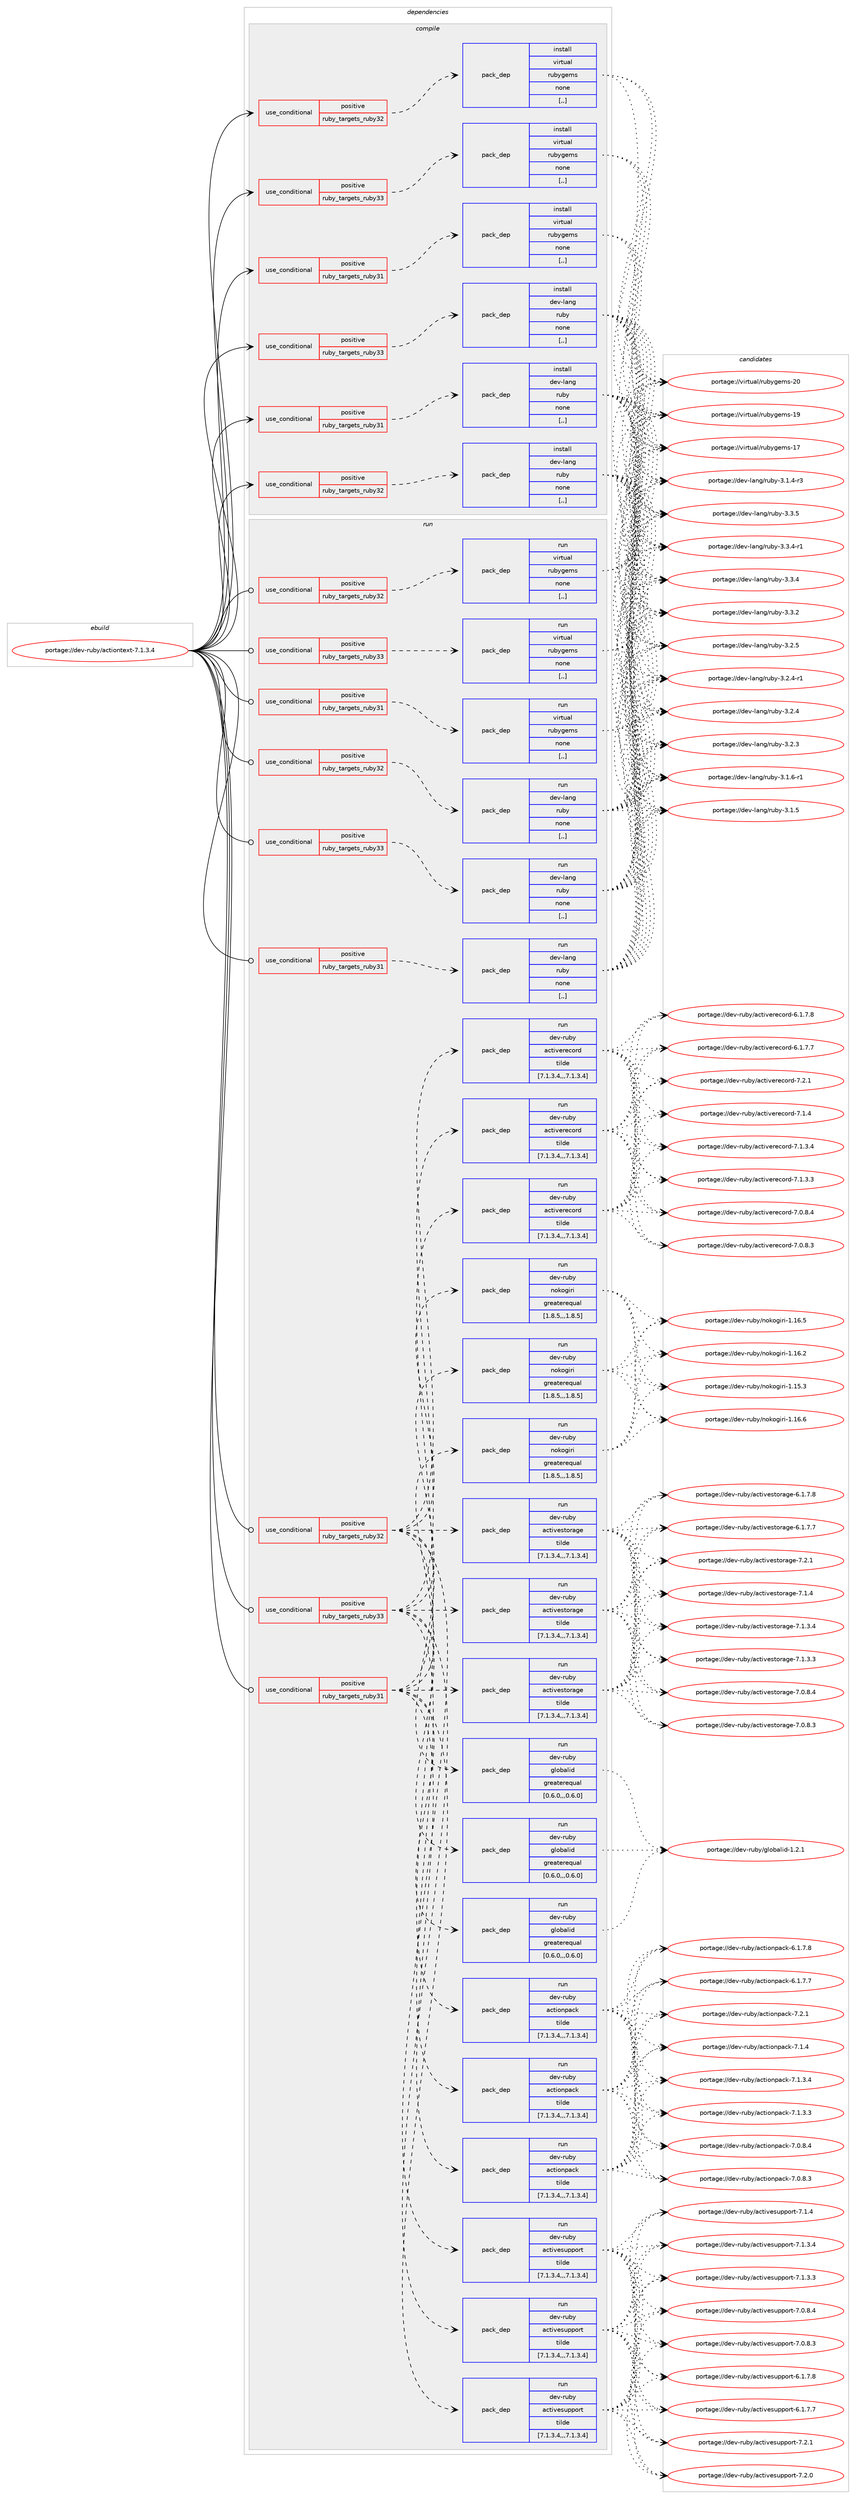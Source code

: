 digraph prolog {

# *************
# Graph options
# *************

newrank=true;
concentrate=true;
compound=true;
graph [rankdir=LR,fontname=Helvetica,fontsize=10,ranksep=1.5];#, ranksep=2.5, nodesep=0.2];
edge  [arrowhead=vee];
node  [fontname=Helvetica,fontsize=10];

# **********
# The ebuild
# **********

subgraph cluster_leftcol {
color=gray;
label=<<i>ebuild</i>>;
id [label="portage://dev-ruby/actiontext-7.1.3.4", color=red, width=4, href="../dev-ruby/actiontext-7.1.3.4.svg"];
}

# ****************
# The dependencies
# ****************

subgraph cluster_midcol {
color=gray;
label=<<i>dependencies</i>>;
subgraph cluster_compile {
fillcolor="#eeeeee";
style=filled;
label=<<i>compile</i>>;
subgraph cond173930 {
dependency669110 [label=<<TABLE BORDER="0" CELLBORDER="1" CELLSPACING="0" CELLPADDING="4"><TR><TD ROWSPAN="3" CELLPADDING="10">use_conditional</TD></TR><TR><TD>positive</TD></TR><TR><TD>ruby_targets_ruby31</TD></TR></TABLE>>, shape=none, color=red];
subgraph pack490306 {
dependency669111 [label=<<TABLE BORDER="0" CELLBORDER="1" CELLSPACING="0" CELLPADDING="4" WIDTH="220"><TR><TD ROWSPAN="6" CELLPADDING="30">pack_dep</TD></TR><TR><TD WIDTH="110">install</TD></TR><TR><TD>dev-lang</TD></TR><TR><TD>ruby</TD></TR><TR><TD>none</TD></TR><TR><TD>[,,]</TD></TR></TABLE>>, shape=none, color=blue];
}
dependency669110:e -> dependency669111:w [weight=20,style="dashed",arrowhead="vee"];
}
id:e -> dependency669110:w [weight=20,style="solid",arrowhead="vee"];
subgraph cond173931 {
dependency669112 [label=<<TABLE BORDER="0" CELLBORDER="1" CELLSPACING="0" CELLPADDING="4"><TR><TD ROWSPAN="3" CELLPADDING="10">use_conditional</TD></TR><TR><TD>positive</TD></TR><TR><TD>ruby_targets_ruby31</TD></TR></TABLE>>, shape=none, color=red];
subgraph pack490307 {
dependency669113 [label=<<TABLE BORDER="0" CELLBORDER="1" CELLSPACING="0" CELLPADDING="4" WIDTH="220"><TR><TD ROWSPAN="6" CELLPADDING="30">pack_dep</TD></TR><TR><TD WIDTH="110">install</TD></TR><TR><TD>virtual</TD></TR><TR><TD>rubygems</TD></TR><TR><TD>none</TD></TR><TR><TD>[,,]</TD></TR></TABLE>>, shape=none, color=blue];
}
dependency669112:e -> dependency669113:w [weight=20,style="dashed",arrowhead="vee"];
}
id:e -> dependency669112:w [weight=20,style="solid",arrowhead="vee"];
subgraph cond173932 {
dependency669114 [label=<<TABLE BORDER="0" CELLBORDER="1" CELLSPACING="0" CELLPADDING="4"><TR><TD ROWSPAN="3" CELLPADDING="10">use_conditional</TD></TR><TR><TD>positive</TD></TR><TR><TD>ruby_targets_ruby32</TD></TR></TABLE>>, shape=none, color=red];
subgraph pack490308 {
dependency669115 [label=<<TABLE BORDER="0" CELLBORDER="1" CELLSPACING="0" CELLPADDING="4" WIDTH="220"><TR><TD ROWSPAN="6" CELLPADDING="30">pack_dep</TD></TR><TR><TD WIDTH="110">install</TD></TR><TR><TD>dev-lang</TD></TR><TR><TD>ruby</TD></TR><TR><TD>none</TD></TR><TR><TD>[,,]</TD></TR></TABLE>>, shape=none, color=blue];
}
dependency669114:e -> dependency669115:w [weight=20,style="dashed",arrowhead="vee"];
}
id:e -> dependency669114:w [weight=20,style="solid",arrowhead="vee"];
subgraph cond173933 {
dependency669116 [label=<<TABLE BORDER="0" CELLBORDER="1" CELLSPACING="0" CELLPADDING="4"><TR><TD ROWSPAN="3" CELLPADDING="10">use_conditional</TD></TR><TR><TD>positive</TD></TR><TR><TD>ruby_targets_ruby32</TD></TR></TABLE>>, shape=none, color=red];
subgraph pack490309 {
dependency669117 [label=<<TABLE BORDER="0" CELLBORDER="1" CELLSPACING="0" CELLPADDING="4" WIDTH="220"><TR><TD ROWSPAN="6" CELLPADDING="30">pack_dep</TD></TR><TR><TD WIDTH="110">install</TD></TR><TR><TD>virtual</TD></TR><TR><TD>rubygems</TD></TR><TR><TD>none</TD></TR><TR><TD>[,,]</TD></TR></TABLE>>, shape=none, color=blue];
}
dependency669116:e -> dependency669117:w [weight=20,style="dashed",arrowhead="vee"];
}
id:e -> dependency669116:w [weight=20,style="solid",arrowhead="vee"];
subgraph cond173934 {
dependency669118 [label=<<TABLE BORDER="0" CELLBORDER="1" CELLSPACING="0" CELLPADDING="4"><TR><TD ROWSPAN="3" CELLPADDING="10">use_conditional</TD></TR><TR><TD>positive</TD></TR><TR><TD>ruby_targets_ruby33</TD></TR></TABLE>>, shape=none, color=red];
subgraph pack490310 {
dependency669119 [label=<<TABLE BORDER="0" CELLBORDER="1" CELLSPACING="0" CELLPADDING="4" WIDTH="220"><TR><TD ROWSPAN="6" CELLPADDING="30">pack_dep</TD></TR><TR><TD WIDTH="110">install</TD></TR><TR><TD>dev-lang</TD></TR><TR><TD>ruby</TD></TR><TR><TD>none</TD></TR><TR><TD>[,,]</TD></TR></TABLE>>, shape=none, color=blue];
}
dependency669118:e -> dependency669119:w [weight=20,style="dashed",arrowhead="vee"];
}
id:e -> dependency669118:w [weight=20,style="solid",arrowhead="vee"];
subgraph cond173935 {
dependency669120 [label=<<TABLE BORDER="0" CELLBORDER="1" CELLSPACING="0" CELLPADDING="4"><TR><TD ROWSPAN="3" CELLPADDING="10">use_conditional</TD></TR><TR><TD>positive</TD></TR><TR><TD>ruby_targets_ruby33</TD></TR></TABLE>>, shape=none, color=red];
subgraph pack490311 {
dependency669121 [label=<<TABLE BORDER="0" CELLBORDER="1" CELLSPACING="0" CELLPADDING="4" WIDTH="220"><TR><TD ROWSPAN="6" CELLPADDING="30">pack_dep</TD></TR><TR><TD WIDTH="110">install</TD></TR><TR><TD>virtual</TD></TR><TR><TD>rubygems</TD></TR><TR><TD>none</TD></TR><TR><TD>[,,]</TD></TR></TABLE>>, shape=none, color=blue];
}
dependency669120:e -> dependency669121:w [weight=20,style="dashed",arrowhead="vee"];
}
id:e -> dependency669120:w [weight=20,style="solid",arrowhead="vee"];
}
subgraph cluster_compileandrun {
fillcolor="#eeeeee";
style=filled;
label=<<i>compile and run</i>>;
}
subgraph cluster_run {
fillcolor="#eeeeee";
style=filled;
label=<<i>run</i>>;
subgraph cond173936 {
dependency669122 [label=<<TABLE BORDER="0" CELLBORDER="1" CELLSPACING="0" CELLPADDING="4"><TR><TD ROWSPAN="3" CELLPADDING="10">use_conditional</TD></TR><TR><TD>positive</TD></TR><TR><TD>ruby_targets_ruby31</TD></TR></TABLE>>, shape=none, color=red];
subgraph pack490312 {
dependency669123 [label=<<TABLE BORDER="0" CELLBORDER="1" CELLSPACING="0" CELLPADDING="4" WIDTH="220"><TR><TD ROWSPAN="6" CELLPADDING="30">pack_dep</TD></TR><TR><TD WIDTH="110">run</TD></TR><TR><TD>dev-lang</TD></TR><TR><TD>ruby</TD></TR><TR><TD>none</TD></TR><TR><TD>[,,]</TD></TR></TABLE>>, shape=none, color=blue];
}
dependency669122:e -> dependency669123:w [weight=20,style="dashed",arrowhead="vee"];
}
id:e -> dependency669122:w [weight=20,style="solid",arrowhead="odot"];
subgraph cond173937 {
dependency669124 [label=<<TABLE BORDER="0" CELLBORDER="1" CELLSPACING="0" CELLPADDING="4"><TR><TD ROWSPAN="3" CELLPADDING="10">use_conditional</TD></TR><TR><TD>positive</TD></TR><TR><TD>ruby_targets_ruby31</TD></TR></TABLE>>, shape=none, color=red];
subgraph pack490313 {
dependency669125 [label=<<TABLE BORDER="0" CELLBORDER="1" CELLSPACING="0" CELLPADDING="4" WIDTH="220"><TR><TD ROWSPAN="6" CELLPADDING="30">pack_dep</TD></TR><TR><TD WIDTH="110">run</TD></TR><TR><TD>dev-ruby</TD></TR><TR><TD>actionpack</TD></TR><TR><TD>tilde</TD></TR><TR><TD>[7.1.3.4,,,7.1.3.4]</TD></TR></TABLE>>, shape=none, color=blue];
}
dependency669124:e -> dependency669125:w [weight=20,style="dashed",arrowhead="vee"];
subgraph pack490314 {
dependency669126 [label=<<TABLE BORDER="0" CELLBORDER="1" CELLSPACING="0" CELLPADDING="4" WIDTH="220"><TR><TD ROWSPAN="6" CELLPADDING="30">pack_dep</TD></TR><TR><TD WIDTH="110">run</TD></TR><TR><TD>dev-ruby</TD></TR><TR><TD>activerecord</TD></TR><TR><TD>tilde</TD></TR><TR><TD>[7.1.3.4,,,7.1.3.4]</TD></TR></TABLE>>, shape=none, color=blue];
}
dependency669124:e -> dependency669126:w [weight=20,style="dashed",arrowhead="vee"];
subgraph pack490315 {
dependency669127 [label=<<TABLE BORDER="0" CELLBORDER="1" CELLSPACING="0" CELLPADDING="4" WIDTH="220"><TR><TD ROWSPAN="6" CELLPADDING="30">pack_dep</TD></TR><TR><TD WIDTH="110">run</TD></TR><TR><TD>dev-ruby</TD></TR><TR><TD>activestorage</TD></TR><TR><TD>tilde</TD></TR><TR><TD>[7.1.3.4,,,7.1.3.4]</TD></TR></TABLE>>, shape=none, color=blue];
}
dependency669124:e -> dependency669127:w [weight=20,style="dashed",arrowhead="vee"];
subgraph pack490316 {
dependency669128 [label=<<TABLE BORDER="0" CELLBORDER="1" CELLSPACING="0" CELLPADDING="4" WIDTH="220"><TR><TD ROWSPAN="6" CELLPADDING="30">pack_dep</TD></TR><TR><TD WIDTH="110">run</TD></TR><TR><TD>dev-ruby</TD></TR><TR><TD>activesupport</TD></TR><TR><TD>tilde</TD></TR><TR><TD>[7.1.3.4,,,7.1.3.4]</TD></TR></TABLE>>, shape=none, color=blue];
}
dependency669124:e -> dependency669128:w [weight=20,style="dashed",arrowhead="vee"];
subgraph pack490317 {
dependency669129 [label=<<TABLE BORDER="0" CELLBORDER="1" CELLSPACING="0" CELLPADDING="4" WIDTH="220"><TR><TD ROWSPAN="6" CELLPADDING="30">pack_dep</TD></TR><TR><TD WIDTH="110">run</TD></TR><TR><TD>dev-ruby</TD></TR><TR><TD>globalid</TD></TR><TR><TD>greaterequal</TD></TR><TR><TD>[0.6.0,,,0.6.0]</TD></TR></TABLE>>, shape=none, color=blue];
}
dependency669124:e -> dependency669129:w [weight=20,style="dashed",arrowhead="vee"];
subgraph pack490318 {
dependency669130 [label=<<TABLE BORDER="0" CELLBORDER="1" CELLSPACING="0" CELLPADDING="4" WIDTH="220"><TR><TD ROWSPAN="6" CELLPADDING="30">pack_dep</TD></TR><TR><TD WIDTH="110">run</TD></TR><TR><TD>dev-ruby</TD></TR><TR><TD>nokogiri</TD></TR><TR><TD>greaterequal</TD></TR><TR><TD>[1.8.5,,,1.8.5]</TD></TR></TABLE>>, shape=none, color=blue];
}
dependency669124:e -> dependency669130:w [weight=20,style="dashed",arrowhead="vee"];
}
id:e -> dependency669124:w [weight=20,style="solid",arrowhead="odot"];
subgraph cond173938 {
dependency669131 [label=<<TABLE BORDER="0" CELLBORDER="1" CELLSPACING="0" CELLPADDING="4"><TR><TD ROWSPAN="3" CELLPADDING="10">use_conditional</TD></TR><TR><TD>positive</TD></TR><TR><TD>ruby_targets_ruby31</TD></TR></TABLE>>, shape=none, color=red];
subgraph pack490319 {
dependency669132 [label=<<TABLE BORDER="0" CELLBORDER="1" CELLSPACING="0" CELLPADDING="4" WIDTH="220"><TR><TD ROWSPAN="6" CELLPADDING="30">pack_dep</TD></TR><TR><TD WIDTH="110">run</TD></TR><TR><TD>virtual</TD></TR><TR><TD>rubygems</TD></TR><TR><TD>none</TD></TR><TR><TD>[,,]</TD></TR></TABLE>>, shape=none, color=blue];
}
dependency669131:e -> dependency669132:w [weight=20,style="dashed",arrowhead="vee"];
}
id:e -> dependency669131:w [weight=20,style="solid",arrowhead="odot"];
subgraph cond173939 {
dependency669133 [label=<<TABLE BORDER="0" CELLBORDER="1" CELLSPACING="0" CELLPADDING="4"><TR><TD ROWSPAN="3" CELLPADDING="10">use_conditional</TD></TR><TR><TD>positive</TD></TR><TR><TD>ruby_targets_ruby32</TD></TR></TABLE>>, shape=none, color=red];
subgraph pack490320 {
dependency669134 [label=<<TABLE BORDER="0" CELLBORDER="1" CELLSPACING="0" CELLPADDING="4" WIDTH="220"><TR><TD ROWSPAN="6" CELLPADDING="30">pack_dep</TD></TR><TR><TD WIDTH="110">run</TD></TR><TR><TD>dev-lang</TD></TR><TR><TD>ruby</TD></TR><TR><TD>none</TD></TR><TR><TD>[,,]</TD></TR></TABLE>>, shape=none, color=blue];
}
dependency669133:e -> dependency669134:w [weight=20,style="dashed",arrowhead="vee"];
}
id:e -> dependency669133:w [weight=20,style="solid",arrowhead="odot"];
subgraph cond173940 {
dependency669135 [label=<<TABLE BORDER="0" CELLBORDER="1" CELLSPACING="0" CELLPADDING="4"><TR><TD ROWSPAN="3" CELLPADDING="10">use_conditional</TD></TR><TR><TD>positive</TD></TR><TR><TD>ruby_targets_ruby32</TD></TR></TABLE>>, shape=none, color=red];
subgraph pack490321 {
dependency669136 [label=<<TABLE BORDER="0" CELLBORDER="1" CELLSPACING="0" CELLPADDING="4" WIDTH="220"><TR><TD ROWSPAN="6" CELLPADDING="30">pack_dep</TD></TR><TR><TD WIDTH="110">run</TD></TR><TR><TD>dev-ruby</TD></TR><TR><TD>actionpack</TD></TR><TR><TD>tilde</TD></TR><TR><TD>[7.1.3.4,,,7.1.3.4]</TD></TR></TABLE>>, shape=none, color=blue];
}
dependency669135:e -> dependency669136:w [weight=20,style="dashed",arrowhead="vee"];
subgraph pack490322 {
dependency669137 [label=<<TABLE BORDER="0" CELLBORDER="1" CELLSPACING="0" CELLPADDING="4" WIDTH="220"><TR><TD ROWSPAN="6" CELLPADDING="30">pack_dep</TD></TR><TR><TD WIDTH="110">run</TD></TR><TR><TD>dev-ruby</TD></TR><TR><TD>activerecord</TD></TR><TR><TD>tilde</TD></TR><TR><TD>[7.1.3.4,,,7.1.3.4]</TD></TR></TABLE>>, shape=none, color=blue];
}
dependency669135:e -> dependency669137:w [weight=20,style="dashed",arrowhead="vee"];
subgraph pack490323 {
dependency669138 [label=<<TABLE BORDER="0" CELLBORDER="1" CELLSPACING="0" CELLPADDING="4" WIDTH="220"><TR><TD ROWSPAN="6" CELLPADDING="30">pack_dep</TD></TR><TR><TD WIDTH="110">run</TD></TR><TR><TD>dev-ruby</TD></TR><TR><TD>activestorage</TD></TR><TR><TD>tilde</TD></TR><TR><TD>[7.1.3.4,,,7.1.3.4]</TD></TR></TABLE>>, shape=none, color=blue];
}
dependency669135:e -> dependency669138:w [weight=20,style="dashed",arrowhead="vee"];
subgraph pack490324 {
dependency669139 [label=<<TABLE BORDER="0" CELLBORDER="1" CELLSPACING="0" CELLPADDING="4" WIDTH="220"><TR><TD ROWSPAN="6" CELLPADDING="30">pack_dep</TD></TR><TR><TD WIDTH="110">run</TD></TR><TR><TD>dev-ruby</TD></TR><TR><TD>activesupport</TD></TR><TR><TD>tilde</TD></TR><TR><TD>[7.1.3.4,,,7.1.3.4]</TD></TR></TABLE>>, shape=none, color=blue];
}
dependency669135:e -> dependency669139:w [weight=20,style="dashed",arrowhead="vee"];
subgraph pack490325 {
dependency669140 [label=<<TABLE BORDER="0" CELLBORDER="1" CELLSPACING="0" CELLPADDING="4" WIDTH="220"><TR><TD ROWSPAN="6" CELLPADDING="30">pack_dep</TD></TR><TR><TD WIDTH="110">run</TD></TR><TR><TD>dev-ruby</TD></TR><TR><TD>globalid</TD></TR><TR><TD>greaterequal</TD></TR><TR><TD>[0.6.0,,,0.6.0]</TD></TR></TABLE>>, shape=none, color=blue];
}
dependency669135:e -> dependency669140:w [weight=20,style="dashed",arrowhead="vee"];
subgraph pack490326 {
dependency669141 [label=<<TABLE BORDER="0" CELLBORDER="1" CELLSPACING="0" CELLPADDING="4" WIDTH="220"><TR><TD ROWSPAN="6" CELLPADDING="30">pack_dep</TD></TR><TR><TD WIDTH="110">run</TD></TR><TR><TD>dev-ruby</TD></TR><TR><TD>nokogiri</TD></TR><TR><TD>greaterequal</TD></TR><TR><TD>[1.8.5,,,1.8.5]</TD></TR></TABLE>>, shape=none, color=blue];
}
dependency669135:e -> dependency669141:w [weight=20,style="dashed",arrowhead="vee"];
}
id:e -> dependency669135:w [weight=20,style="solid",arrowhead="odot"];
subgraph cond173941 {
dependency669142 [label=<<TABLE BORDER="0" CELLBORDER="1" CELLSPACING="0" CELLPADDING="4"><TR><TD ROWSPAN="3" CELLPADDING="10">use_conditional</TD></TR><TR><TD>positive</TD></TR><TR><TD>ruby_targets_ruby32</TD></TR></TABLE>>, shape=none, color=red];
subgraph pack490327 {
dependency669143 [label=<<TABLE BORDER="0" CELLBORDER="1" CELLSPACING="0" CELLPADDING="4" WIDTH="220"><TR><TD ROWSPAN="6" CELLPADDING="30">pack_dep</TD></TR><TR><TD WIDTH="110">run</TD></TR><TR><TD>virtual</TD></TR><TR><TD>rubygems</TD></TR><TR><TD>none</TD></TR><TR><TD>[,,]</TD></TR></TABLE>>, shape=none, color=blue];
}
dependency669142:e -> dependency669143:w [weight=20,style="dashed",arrowhead="vee"];
}
id:e -> dependency669142:w [weight=20,style="solid",arrowhead="odot"];
subgraph cond173942 {
dependency669144 [label=<<TABLE BORDER="0" CELLBORDER="1" CELLSPACING="0" CELLPADDING="4"><TR><TD ROWSPAN="3" CELLPADDING="10">use_conditional</TD></TR><TR><TD>positive</TD></TR><TR><TD>ruby_targets_ruby33</TD></TR></TABLE>>, shape=none, color=red];
subgraph pack490328 {
dependency669145 [label=<<TABLE BORDER="0" CELLBORDER="1" CELLSPACING="0" CELLPADDING="4" WIDTH="220"><TR><TD ROWSPAN="6" CELLPADDING="30">pack_dep</TD></TR><TR><TD WIDTH="110">run</TD></TR><TR><TD>dev-lang</TD></TR><TR><TD>ruby</TD></TR><TR><TD>none</TD></TR><TR><TD>[,,]</TD></TR></TABLE>>, shape=none, color=blue];
}
dependency669144:e -> dependency669145:w [weight=20,style="dashed",arrowhead="vee"];
}
id:e -> dependency669144:w [weight=20,style="solid",arrowhead="odot"];
subgraph cond173943 {
dependency669146 [label=<<TABLE BORDER="0" CELLBORDER="1" CELLSPACING="0" CELLPADDING="4"><TR><TD ROWSPAN="3" CELLPADDING="10">use_conditional</TD></TR><TR><TD>positive</TD></TR><TR><TD>ruby_targets_ruby33</TD></TR></TABLE>>, shape=none, color=red];
subgraph pack490329 {
dependency669147 [label=<<TABLE BORDER="0" CELLBORDER="1" CELLSPACING="0" CELLPADDING="4" WIDTH="220"><TR><TD ROWSPAN="6" CELLPADDING="30">pack_dep</TD></TR><TR><TD WIDTH="110">run</TD></TR><TR><TD>dev-ruby</TD></TR><TR><TD>actionpack</TD></TR><TR><TD>tilde</TD></TR><TR><TD>[7.1.3.4,,,7.1.3.4]</TD></TR></TABLE>>, shape=none, color=blue];
}
dependency669146:e -> dependency669147:w [weight=20,style="dashed",arrowhead="vee"];
subgraph pack490330 {
dependency669148 [label=<<TABLE BORDER="0" CELLBORDER="1" CELLSPACING="0" CELLPADDING="4" WIDTH="220"><TR><TD ROWSPAN="6" CELLPADDING="30">pack_dep</TD></TR><TR><TD WIDTH="110">run</TD></TR><TR><TD>dev-ruby</TD></TR><TR><TD>activerecord</TD></TR><TR><TD>tilde</TD></TR><TR><TD>[7.1.3.4,,,7.1.3.4]</TD></TR></TABLE>>, shape=none, color=blue];
}
dependency669146:e -> dependency669148:w [weight=20,style="dashed",arrowhead="vee"];
subgraph pack490331 {
dependency669149 [label=<<TABLE BORDER="0" CELLBORDER="1" CELLSPACING="0" CELLPADDING="4" WIDTH="220"><TR><TD ROWSPAN="6" CELLPADDING="30">pack_dep</TD></TR><TR><TD WIDTH="110">run</TD></TR><TR><TD>dev-ruby</TD></TR><TR><TD>activestorage</TD></TR><TR><TD>tilde</TD></TR><TR><TD>[7.1.3.4,,,7.1.3.4]</TD></TR></TABLE>>, shape=none, color=blue];
}
dependency669146:e -> dependency669149:w [weight=20,style="dashed",arrowhead="vee"];
subgraph pack490332 {
dependency669150 [label=<<TABLE BORDER="0" CELLBORDER="1" CELLSPACING="0" CELLPADDING="4" WIDTH="220"><TR><TD ROWSPAN="6" CELLPADDING="30">pack_dep</TD></TR><TR><TD WIDTH="110">run</TD></TR><TR><TD>dev-ruby</TD></TR><TR><TD>activesupport</TD></TR><TR><TD>tilde</TD></TR><TR><TD>[7.1.3.4,,,7.1.3.4]</TD></TR></TABLE>>, shape=none, color=blue];
}
dependency669146:e -> dependency669150:w [weight=20,style="dashed",arrowhead="vee"];
subgraph pack490333 {
dependency669151 [label=<<TABLE BORDER="0" CELLBORDER="1" CELLSPACING="0" CELLPADDING="4" WIDTH="220"><TR><TD ROWSPAN="6" CELLPADDING="30">pack_dep</TD></TR><TR><TD WIDTH="110">run</TD></TR><TR><TD>dev-ruby</TD></TR><TR><TD>globalid</TD></TR><TR><TD>greaterequal</TD></TR><TR><TD>[0.6.0,,,0.6.0]</TD></TR></TABLE>>, shape=none, color=blue];
}
dependency669146:e -> dependency669151:w [weight=20,style="dashed",arrowhead="vee"];
subgraph pack490334 {
dependency669152 [label=<<TABLE BORDER="0" CELLBORDER="1" CELLSPACING="0" CELLPADDING="4" WIDTH="220"><TR><TD ROWSPAN="6" CELLPADDING="30">pack_dep</TD></TR><TR><TD WIDTH="110">run</TD></TR><TR><TD>dev-ruby</TD></TR><TR><TD>nokogiri</TD></TR><TR><TD>greaterequal</TD></TR><TR><TD>[1.8.5,,,1.8.5]</TD></TR></TABLE>>, shape=none, color=blue];
}
dependency669146:e -> dependency669152:w [weight=20,style="dashed",arrowhead="vee"];
}
id:e -> dependency669146:w [weight=20,style="solid",arrowhead="odot"];
subgraph cond173944 {
dependency669153 [label=<<TABLE BORDER="0" CELLBORDER="1" CELLSPACING="0" CELLPADDING="4"><TR><TD ROWSPAN="3" CELLPADDING="10">use_conditional</TD></TR><TR><TD>positive</TD></TR><TR><TD>ruby_targets_ruby33</TD></TR></TABLE>>, shape=none, color=red];
subgraph pack490335 {
dependency669154 [label=<<TABLE BORDER="0" CELLBORDER="1" CELLSPACING="0" CELLPADDING="4" WIDTH="220"><TR><TD ROWSPAN="6" CELLPADDING="30">pack_dep</TD></TR><TR><TD WIDTH="110">run</TD></TR><TR><TD>virtual</TD></TR><TR><TD>rubygems</TD></TR><TR><TD>none</TD></TR><TR><TD>[,,]</TD></TR></TABLE>>, shape=none, color=blue];
}
dependency669153:e -> dependency669154:w [weight=20,style="dashed",arrowhead="vee"];
}
id:e -> dependency669153:w [weight=20,style="solid",arrowhead="odot"];
}
}

# **************
# The candidates
# **************

subgraph cluster_choices {
rank=same;
color=gray;
label=<<i>candidates</i>>;

subgraph choice490306 {
color=black;
nodesep=1;
choice10010111845108971101034711411798121455146514653 [label="portage://dev-lang/ruby-3.3.5", color=red, width=4,href="../dev-lang/ruby-3.3.5.svg"];
choice100101118451089711010347114117981214551465146524511449 [label="portage://dev-lang/ruby-3.3.4-r1", color=red, width=4,href="../dev-lang/ruby-3.3.4-r1.svg"];
choice10010111845108971101034711411798121455146514652 [label="portage://dev-lang/ruby-3.3.4", color=red, width=4,href="../dev-lang/ruby-3.3.4.svg"];
choice10010111845108971101034711411798121455146514650 [label="portage://dev-lang/ruby-3.3.2", color=red, width=4,href="../dev-lang/ruby-3.3.2.svg"];
choice10010111845108971101034711411798121455146504653 [label="portage://dev-lang/ruby-3.2.5", color=red, width=4,href="../dev-lang/ruby-3.2.5.svg"];
choice100101118451089711010347114117981214551465046524511449 [label="portage://dev-lang/ruby-3.2.4-r1", color=red, width=4,href="../dev-lang/ruby-3.2.4-r1.svg"];
choice10010111845108971101034711411798121455146504652 [label="portage://dev-lang/ruby-3.2.4", color=red, width=4,href="../dev-lang/ruby-3.2.4.svg"];
choice10010111845108971101034711411798121455146504651 [label="portage://dev-lang/ruby-3.2.3", color=red, width=4,href="../dev-lang/ruby-3.2.3.svg"];
choice100101118451089711010347114117981214551464946544511449 [label="portage://dev-lang/ruby-3.1.6-r1", color=red, width=4,href="../dev-lang/ruby-3.1.6-r1.svg"];
choice10010111845108971101034711411798121455146494653 [label="portage://dev-lang/ruby-3.1.5", color=red, width=4,href="../dev-lang/ruby-3.1.5.svg"];
choice100101118451089711010347114117981214551464946524511451 [label="portage://dev-lang/ruby-3.1.4-r3", color=red, width=4,href="../dev-lang/ruby-3.1.4-r3.svg"];
dependency669111:e -> choice10010111845108971101034711411798121455146514653:w [style=dotted,weight="100"];
dependency669111:e -> choice100101118451089711010347114117981214551465146524511449:w [style=dotted,weight="100"];
dependency669111:e -> choice10010111845108971101034711411798121455146514652:w [style=dotted,weight="100"];
dependency669111:e -> choice10010111845108971101034711411798121455146514650:w [style=dotted,weight="100"];
dependency669111:e -> choice10010111845108971101034711411798121455146504653:w [style=dotted,weight="100"];
dependency669111:e -> choice100101118451089711010347114117981214551465046524511449:w [style=dotted,weight="100"];
dependency669111:e -> choice10010111845108971101034711411798121455146504652:w [style=dotted,weight="100"];
dependency669111:e -> choice10010111845108971101034711411798121455146504651:w [style=dotted,weight="100"];
dependency669111:e -> choice100101118451089711010347114117981214551464946544511449:w [style=dotted,weight="100"];
dependency669111:e -> choice10010111845108971101034711411798121455146494653:w [style=dotted,weight="100"];
dependency669111:e -> choice100101118451089711010347114117981214551464946524511451:w [style=dotted,weight="100"];
}
subgraph choice490307 {
color=black;
nodesep=1;
choice118105114116117971084711411798121103101109115455048 [label="portage://virtual/rubygems-20", color=red, width=4,href="../virtual/rubygems-20.svg"];
choice118105114116117971084711411798121103101109115454957 [label="portage://virtual/rubygems-19", color=red, width=4,href="../virtual/rubygems-19.svg"];
choice118105114116117971084711411798121103101109115454955 [label="portage://virtual/rubygems-17", color=red, width=4,href="../virtual/rubygems-17.svg"];
dependency669113:e -> choice118105114116117971084711411798121103101109115455048:w [style=dotted,weight="100"];
dependency669113:e -> choice118105114116117971084711411798121103101109115454957:w [style=dotted,weight="100"];
dependency669113:e -> choice118105114116117971084711411798121103101109115454955:w [style=dotted,weight="100"];
}
subgraph choice490308 {
color=black;
nodesep=1;
choice10010111845108971101034711411798121455146514653 [label="portage://dev-lang/ruby-3.3.5", color=red, width=4,href="../dev-lang/ruby-3.3.5.svg"];
choice100101118451089711010347114117981214551465146524511449 [label="portage://dev-lang/ruby-3.3.4-r1", color=red, width=4,href="../dev-lang/ruby-3.3.4-r1.svg"];
choice10010111845108971101034711411798121455146514652 [label="portage://dev-lang/ruby-3.3.4", color=red, width=4,href="../dev-lang/ruby-3.3.4.svg"];
choice10010111845108971101034711411798121455146514650 [label="portage://dev-lang/ruby-3.3.2", color=red, width=4,href="../dev-lang/ruby-3.3.2.svg"];
choice10010111845108971101034711411798121455146504653 [label="portage://dev-lang/ruby-3.2.5", color=red, width=4,href="../dev-lang/ruby-3.2.5.svg"];
choice100101118451089711010347114117981214551465046524511449 [label="portage://dev-lang/ruby-3.2.4-r1", color=red, width=4,href="../dev-lang/ruby-3.2.4-r1.svg"];
choice10010111845108971101034711411798121455146504652 [label="portage://dev-lang/ruby-3.2.4", color=red, width=4,href="../dev-lang/ruby-3.2.4.svg"];
choice10010111845108971101034711411798121455146504651 [label="portage://dev-lang/ruby-3.2.3", color=red, width=4,href="../dev-lang/ruby-3.2.3.svg"];
choice100101118451089711010347114117981214551464946544511449 [label="portage://dev-lang/ruby-3.1.6-r1", color=red, width=4,href="../dev-lang/ruby-3.1.6-r1.svg"];
choice10010111845108971101034711411798121455146494653 [label="portage://dev-lang/ruby-3.1.5", color=red, width=4,href="../dev-lang/ruby-3.1.5.svg"];
choice100101118451089711010347114117981214551464946524511451 [label="portage://dev-lang/ruby-3.1.4-r3", color=red, width=4,href="../dev-lang/ruby-3.1.4-r3.svg"];
dependency669115:e -> choice10010111845108971101034711411798121455146514653:w [style=dotted,weight="100"];
dependency669115:e -> choice100101118451089711010347114117981214551465146524511449:w [style=dotted,weight="100"];
dependency669115:e -> choice10010111845108971101034711411798121455146514652:w [style=dotted,weight="100"];
dependency669115:e -> choice10010111845108971101034711411798121455146514650:w [style=dotted,weight="100"];
dependency669115:e -> choice10010111845108971101034711411798121455146504653:w [style=dotted,weight="100"];
dependency669115:e -> choice100101118451089711010347114117981214551465046524511449:w [style=dotted,weight="100"];
dependency669115:e -> choice10010111845108971101034711411798121455146504652:w [style=dotted,weight="100"];
dependency669115:e -> choice10010111845108971101034711411798121455146504651:w [style=dotted,weight="100"];
dependency669115:e -> choice100101118451089711010347114117981214551464946544511449:w [style=dotted,weight="100"];
dependency669115:e -> choice10010111845108971101034711411798121455146494653:w [style=dotted,weight="100"];
dependency669115:e -> choice100101118451089711010347114117981214551464946524511451:w [style=dotted,weight="100"];
}
subgraph choice490309 {
color=black;
nodesep=1;
choice118105114116117971084711411798121103101109115455048 [label="portage://virtual/rubygems-20", color=red, width=4,href="../virtual/rubygems-20.svg"];
choice118105114116117971084711411798121103101109115454957 [label="portage://virtual/rubygems-19", color=red, width=4,href="../virtual/rubygems-19.svg"];
choice118105114116117971084711411798121103101109115454955 [label="portage://virtual/rubygems-17", color=red, width=4,href="../virtual/rubygems-17.svg"];
dependency669117:e -> choice118105114116117971084711411798121103101109115455048:w [style=dotted,weight="100"];
dependency669117:e -> choice118105114116117971084711411798121103101109115454957:w [style=dotted,weight="100"];
dependency669117:e -> choice118105114116117971084711411798121103101109115454955:w [style=dotted,weight="100"];
}
subgraph choice490310 {
color=black;
nodesep=1;
choice10010111845108971101034711411798121455146514653 [label="portage://dev-lang/ruby-3.3.5", color=red, width=4,href="../dev-lang/ruby-3.3.5.svg"];
choice100101118451089711010347114117981214551465146524511449 [label="portage://dev-lang/ruby-3.3.4-r1", color=red, width=4,href="../dev-lang/ruby-3.3.4-r1.svg"];
choice10010111845108971101034711411798121455146514652 [label="portage://dev-lang/ruby-3.3.4", color=red, width=4,href="../dev-lang/ruby-3.3.4.svg"];
choice10010111845108971101034711411798121455146514650 [label="portage://dev-lang/ruby-3.3.2", color=red, width=4,href="../dev-lang/ruby-3.3.2.svg"];
choice10010111845108971101034711411798121455146504653 [label="portage://dev-lang/ruby-3.2.5", color=red, width=4,href="../dev-lang/ruby-3.2.5.svg"];
choice100101118451089711010347114117981214551465046524511449 [label="portage://dev-lang/ruby-3.2.4-r1", color=red, width=4,href="../dev-lang/ruby-3.2.4-r1.svg"];
choice10010111845108971101034711411798121455146504652 [label="portage://dev-lang/ruby-3.2.4", color=red, width=4,href="../dev-lang/ruby-3.2.4.svg"];
choice10010111845108971101034711411798121455146504651 [label="portage://dev-lang/ruby-3.2.3", color=red, width=4,href="../dev-lang/ruby-3.2.3.svg"];
choice100101118451089711010347114117981214551464946544511449 [label="portage://dev-lang/ruby-3.1.6-r1", color=red, width=4,href="../dev-lang/ruby-3.1.6-r1.svg"];
choice10010111845108971101034711411798121455146494653 [label="portage://dev-lang/ruby-3.1.5", color=red, width=4,href="../dev-lang/ruby-3.1.5.svg"];
choice100101118451089711010347114117981214551464946524511451 [label="portage://dev-lang/ruby-3.1.4-r3", color=red, width=4,href="../dev-lang/ruby-3.1.4-r3.svg"];
dependency669119:e -> choice10010111845108971101034711411798121455146514653:w [style=dotted,weight="100"];
dependency669119:e -> choice100101118451089711010347114117981214551465146524511449:w [style=dotted,weight="100"];
dependency669119:e -> choice10010111845108971101034711411798121455146514652:w [style=dotted,weight="100"];
dependency669119:e -> choice10010111845108971101034711411798121455146514650:w [style=dotted,weight="100"];
dependency669119:e -> choice10010111845108971101034711411798121455146504653:w [style=dotted,weight="100"];
dependency669119:e -> choice100101118451089711010347114117981214551465046524511449:w [style=dotted,weight="100"];
dependency669119:e -> choice10010111845108971101034711411798121455146504652:w [style=dotted,weight="100"];
dependency669119:e -> choice10010111845108971101034711411798121455146504651:w [style=dotted,weight="100"];
dependency669119:e -> choice100101118451089711010347114117981214551464946544511449:w [style=dotted,weight="100"];
dependency669119:e -> choice10010111845108971101034711411798121455146494653:w [style=dotted,weight="100"];
dependency669119:e -> choice100101118451089711010347114117981214551464946524511451:w [style=dotted,weight="100"];
}
subgraph choice490311 {
color=black;
nodesep=1;
choice118105114116117971084711411798121103101109115455048 [label="portage://virtual/rubygems-20", color=red, width=4,href="../virtual/rubygems-20.svg"];
choice118105114116117971084711411798121103101109115454957 [label="portage://virtual/rubygems-19", color=red, width=4,href="../virtual/rubygems-19.svg"];
choice118105114116117971084711411798121103101109115454955 [label="portage://virtual/rubygems-17", color=red, width=4,href="../virtual/rubygems-17.svg"];
dependency669121:e -> choice118105114116117971084711411798121103101109115455048:w [style=dotted,weight="100"];
dependency669121:e -> choice118105114116117971084711411798121103101109115454957:w [style=dotted,weight="100"];
dependency669121:e -> choice118105114116117971084711411798121103101109115454955:w [style=dotted,weight="100"];
}
subgraph choice490312 {
color=black;
nodesep=1;
choice10010111845108971101034711411798121455146514653 [label="portage://dev-lang/ruby-3.3.5", color=red, width=4,href="../dev-lang/ruby-3.3.5.svg"];
choice100101118451089711010347114117981214551465146524511449 [label="portage://dev-lang/ruby-3.3.4-r1", color=red, width=4,href="../dev-lang/ruby-3.3.4-r1.svg"];
choice10010111845108971101034711411798121455146514652 [label="portage://dev-lang/ruby-3.3.4", color=red, width=4,href="../dev-lang/ruby-3.3.4.svg"];
choice10010111845108971101034711411798121455146514650 [label="portage://dev-lang/ruby-3.3.2", color=red, width=4,href="../dev-lang/ruby-3.3.2.svg"];
choice10010111845108971101034711411798121455146504653 [label="portage://dev-lang/ruby-3.2.5", color=red, width=4,href="../dev-lang/ruby-3.2.5.svg"];
choice100101118451089711010347114117981214551465046524511449 [label="portage://dev-lang/ruby-3.2.4-r1", color=red, width=4,href="../dev-lang/ruby-3.2.4-r1.svg"];
choice10010111845108971101034711411798121455146504652 [label="portage://dev-lang/ruby-3.2.4", color=red, width=4,href="../dev-lang/ruby-3.2.4.svg"];
choice10010111845108971101034711411798121455146504651 [label="portage://dev-lang/ruby-3.2.3", color=red, width=4,href="../dev-lang/ruby-3.2.3.svg"];
choice100101118451089711010347114117981214551464946544511449 [label="portage://dev-lang/ruby-3.1.6-r1", color=red, width=4,href="../dev-lang/ruby-3.1.6-r1.svg"];
choice10010111845108971101034711411798121455146494653 [label="portage://dev-lang/ruby-3.1.5", color=red, width=4,href="../dev-lang/ruby-3.1.5.svg"];
choice100101118451089711010347114117981214551464946524511451 [label="portage://dev-lang/ruby-3.1.4-r3", color=red, width=4,href="../dev-lang/ruby-3.1.4-r3.svg"];
dependency669123:e -> choice10010111845108971101034711411798121455146514653:w [style=dotted,weight="100"];
dependency669123:e -> choice100101118451089711010347114117981214551465146524511449:w [style=dotted,weight="100"];
dependency669123:e -> choice10010111845108971101034711411798121455146514652:w [style=dotted,weight="100"];
dependency669123:e -> choice10010111845108971101034711411798121455146514650:w [style=dotted,weight="100"];
dependency669123:e -> choice10010111845108971101034711411798121455146504653:w [style=dotted,weight="100"];
dependency669123:e -> choice100101118451089711010347114117981214551465046524511449:w [style=dotted,weight="100"];
dependency669123:e -> choice10010111845108971101034711411798121455146504652:w [style=dotted,weight="100"];
dependency669123:e -> choice10010111845108971101034711411798121455146504651:w [style=dotted,weight="100"];
dependency669123:e -> choice100101118451089711010347114117981214551464946544511449:w [style=dotted,weight="100"];
dependency669123:e -> choice10010111845108971101034711411798121455146494653:w [style=dotted,weight="100"];
dependency669123:e -> choice100101118451089711010347114117981214551464946524511451:w [style=dotted,weight="100"];
}
subgraph choice490313 {
color=black;
nodesep=1;
choice10010111845114117981214797991161051111101129799107455546504649 [label="portage://dev-ruby/actionpack-7.2.1", color=red, width=4,href="../dev-ruby/actionpack-7.2.1.svg"];
choice10010111845114117981214797991161051111101129799107455546494652 [label="portage://dev-ruby/actionpack-7.1.4", color=red, width=4,href="../dev-ruby/actionpack-7.1.4.svg"];
choice100101118451141179812147979911610511111011297991074555464946514652 [label="portage://dev-ruby/actionpack-7.1.3.4", color=red, width=4,href="../dev-ruby/actionpack-7.1.3.4.svg"];
choice100101118451141179812147979911610511111011297991074555464946514651 [label="portage://dev-ruby/actionpack-7.1.3.3", color=red, width=4,href="../dev-ruby/actionpack-7.1.3.3.svg"];
choice100101118451141179812147979911610511111011297991074555464846564652 [label="portage://dev-ruby/actionpack-7.0.8.4", color=red, width=4,href="../dev-ruby/actionpack-7.0.8.4.svg"];
choice100101118451141179812147979911610511111011297991074555464846564651 [label="portage://dev-ruby/actionpack-7.0.8.3", color=red, width=4,href="../dev-ruby/actionpack-7.0.8.3.svg"];
choice100101118451141179812147979911610511111011297991074554464946554656 [label="portage://dev-ruby/actionpack-6.1.7.8", color=red, width=4,href="../dev-ruby/actionpack-6.1.7.8.svg"];
choice100101118451141179812147979911610511111011297991074554464946554655 [label="portage://dev-ruby/actionpack-6.1.7.7", color=red, width=4,href="../dev-ruby/actionpack-6.1.7.7.svg"];
dependency669125:e -> choice10010111845114117981214797991161051111101129799107455546504649:w [style=dotted,weight="100"];
dependency669125:e -> choice10010111845114117981214797991161051111101129799107455546494652:w [style=dotted,weight="100"];
dependency669125:e -> choice100101118451141179812147979911610511111011297991074555464946514652:w [style=dotted,weight="100"];
dependency669125:e -> choice100101118451141179812147979911610511111011297991074555464946514651:w [style=dotted,weight="100"];
dependency669125:e -> choice100101118451141179812147979911610511111011297991074555464846564652:w [style=dotted,weight="100"];
dependency669125:e -> choice100101118451141179812147979911610511111011297991074555464846564651:w [style=dotted,weight="100"];
dependency669125:e -> choice100101118451141179812147979911610511111011297991074554464946554656:w [style=dotted,weight="100"];
dependency669125:e -> choice100101118451141179812147979911610511111011297991074554464946554655:w [style=dotted,weight="100"];
}
subgraph choice490314 {
color=black;
nodesep=1;
choice100101118451141179812147979911610511810111410199111114100455546504649 [label="portage://dev-ruby/activerecord-7.2.1", color=red, width=4,href="../dev-ruby/activerecord-7.2.1.svg"];
choice100101118451141179812147979911610511810111410199111114100455546494652 [label="portage://dev-ruby/activerecord-7.1.4", color=red, width=4,href="../dev-ruby/activerecord-7.1.4.svg"];
choice1001011184511411798121479799116105118101114101991111141004555464946514652 [label="portage://dev-ruby/activerecord-7.1.3.4", color=red, width=4,href="../dev-ruby/activerecord-7.1.3.4.svg"];
choice1001011184511411798121479799116105118101114101991111141004555464946514651 [label="portage://dev-ruby/activerecord-7.1.3.3", color=red, width=4,href="../dev-ruby/activerecord-7.1.3.3.svg"];
choice1001011184511411798121479799116105118101114101991111141004555464846564652 [label="portage://dev-ruby/activerecord-7.0.8.4", color=red, width=4,href="../dev-ruby/activerecord-7.0.8.4.svg"];
choice1001011184511411798121479799116105118101114101991111141004555464846564651 [label="portage://dev-ruby/activerecord-7.0.8.3", color=red, width=4,href="../dev-ruby/activerecord-7.0.8.3.svg"];
choice1001011184511411798121479799116105118101114101991111141004554464946554656 [label="portage://dev-ruby/activerecord-6.1.7.8", color=red, width=4,href="../dev-ruby/activerecord-6.1.7.8.svg"];
choice1001011184511411798121479799116105118101114101991111141004554464946554655 [label="portage://dev-ruby/activerecord-6.1.7.7", color=red, width=4,href="../dev-ruby/activerecord-6.1.7.7.svg"];
dependency669126:e -> choice100101118451141179812147979911610511810111410199111114100455546504649:w [style=dotted,weight="100"];
dependency669126:e -> choice100101118451141179812147979911610511810111410199111114100455546494652:w [style=dotted,weight="100"];
dependency669126:e -> choice1001011184511411798121479799116105118101114101991111141004555464946514652:w [style=dotted,weight="100"];
dependency669126:e -> choice1001011184511411798121479799116105118101114101991111141004555464946514651:w [style=dotted,weight="100"];
dependency669126:e -> choice1001011184511411798121479799116105118101114101991111141004555464846564652:w [style=dotted,weight="100"];
dependency669126:e -> choice1001011184511411798121479799116105118101114101991111141004555464846564651:w [style=dotted,weight="100"];
dependency669126:e -> choice1001011184511411798121479799116105118101114101991111141004554464946554656:w [style=dotted,weight="100"];
dependency669126:e -> choice1001011184511411798121479799116105118101114101991111141004554464946554655:w [style=dotted,weight="100"];
}
subgraph choice490315 {
color=black;
nodesep=1;
choice100101118451141179812147979911610511810111511611111497103101455546504649 [label="portage://dev-ruby/activestorage-7.2.1", color=red, width=4,href="../dev-ruby/activestorage-7.2.1.svg"];
choice100101118451141179812147979911610511810111511611111497103101455546494652 [label="portage://dev-ruby/activestorage-7.1.4", color=red, width=4,href="../dev-ruby/activestorage-7.1.4.svg"];
choice1001011184511411798121479799116105118101115116111114971031014555464946514652 [label="portage://dev-ruby/activestorage-7.1.3.4", color=red, width=4,href="../dev-ruby/activestorage-7.1.3.4.svg"];
choice1001011184511411798121479799116105118101115116111114971031014555464946514651 [label="portage://dev-ruby/activestorage-7.1.3.3", color=red, width=4,href="../dev-ruby/activestorage-7.1.3.3.svg"];
choice1001011184511411798121479799116105118101115116111114971031014555464846564652 [label="portage://dev-ruby/activestorage-7.0.8.4", color=red, width=4,href="../dev-ruby/activestorage-7.0.8.4.svg"];
choice1001011184511411798121479799116105118101115116111114971031014555464846564651 [label="portage://dev-ruby/activestorage-7.0.8.3", color=red, width=4,href="../dev-ruby/activestorage-7.0.8.3.svg"];
choice1001011184511411798121479799116105118101115116111114971031014554464946554656 [label="portage://dev-ruby/activestorage-6.1.7.8", color=red, width=4,href="../dev-ruby/activestorage-6.1.7.8.svg"];
choice1001011184511411798121479799116105118101115116111114971031014554464946554655 [label="portage://dev-ruby/activestorage-6.1.7.7", color=red, width=4,href="../dev-ruby/activestorage-6.1.7.7.svg"];
dependency669127:e -> choice100101118451141179812147979911610511810111511611111497103101455546504649:w [style=dotted,weight="100"];
dependency669127:e -> choice100101118451141179812147979911610511810111511611111497103101455546494652:w [style=dotted,weight="100"];
dependency669127:e -> choice1001011184511411798121479799116105118101115116111114971031014555464946514652:w [style=dotted,weight="100"];
dependency669127:e -> choice1001011184511411798121479799116105118101115116111114971031014555464946514651:w [style=dotted,weight="100"];
dependency669127:e -> choice1001011184511411798121479799116105118101115116111114971031014555464846564652:w [style=dotted,weight="100"];
dependency669127:e -> choice1001011184511411798121479799116105118101115116111114971031014555464846564651:w [style=dotted,weight="100"];
dependency669127:e -> choice1001011184511411798121479799116105118101115116111114971031014554464946554656:w [style=dotted,weight="100"];
dependency669127:e -> choice1001011184511411798121479799116105118101115116111114971031014554464946554655:w [style=dotted,weight="100"];
}
subgraph choice490316 {
color=black;
nodesep=1;
choice1001011184511411798121479799116105118101115117112112111114116455546504649 [label="portage://dev-ruby/activesupport-7.2.1", color=red, width=4,href="../dev-ruby/activesupport-7.2.1.svg"];
choice1001011184511411798121479799116105118101115117112112111114116455546504648 [label="portage://dev-ruby/activesupport-7.2.0", color=red, width=4,href="../dev-ruby/activesupport-7.2.0.svg"];
choice1001011184511411798121479799116105118101115117112112111114116455546494652 [label="portage://dev-ruby/activesupport-7.1.4", color=red, width=4,href="../dev-ruby/activesupport-7.1.4.svg"];
choice10010111845114117981214797991161051181011151171121121111141164555464946514652 [label="portage://dev-ruby/activesupport-7.1.3.4", color=red, width=4,href="../dev-ruby/activesupport-7.1.3.4.svg"];
choice10010111845114117981214797991161051181011151171121121111141164555464946514651 [label="portage://dev-ruby/activesupport-7.1.3.3", color=red, width=4,href="../dev-ruby/activesupport-7.1.3.3.svg"];
choice10010111845114117981214797991161051181011151171121121111141164555464846564652 [label="portage://dev-ruby/activesupport-7.0.8.4", color=red, width=4,href="../dev-ruby/activesupport-7.0.8.4.svg"];
choice10010111845114117981214797991161051181011151171121121111141164555464846564651 [label="portage://dev-ruby/activesupport-7.0.8.3", color=red, width=4,href="../dev-ruby/activesupport-7.0.8.3.svg"];
choice10010111845114117981214797991161051181011151171121121111141164554464946554656 [label="portage://dev-ruby/activesupport-6.1.7.8", color=red, width=4,href="../dev-ruby/activesupport-6.1.7.8.svg"];
choice10010111845114117981214797991161051181011151171121121111141164554464946554655 [label="portage://dev-ruby/activesupport-6.1.7.7", color=red, width=4,href="../dev-ruby/activesupport-6.1.7.7.svg"];
dependency669128:e -> choice1001011184511411798121479799116105118101115117112112111114116455546504649:w [style=dotted,weight="100"];
dependency669128:e -> choice1001011184511411798121479799116105118101115117112112111114116455546504648:w [style=dotted,weight="100"];
dependency669128:e -> choice1001011184511411798121479799116105118101115117112112111114116455546494652:w [style=dotted,weight="100"];
dependency669128:e -> choice10010111845114117981214797991161051181011151171121121111141164555464946514652:w [style=dotted,weight="100"];
dependency669128:e -> choice10010111845114117981214797991161051181011151171121121111141164555464946514651:w [style=dotted,weight="100"];
dependency669128:e -> choice10010111845114117981214797991161051181011151171121121111141164555464846564652:w [style=dotted,weight="100"];
dependency669128:e -> choice10010111845114117981214797991161051181011151171121121111141164555464846564651:w [style=dotted,weight="100"];
dependency669128:e -> choice10010111845114117981214797991161051181011151171121121111141164554464946554656:w [style=dotted,weight="100"];
dependency669128:e -> choice10010111845114117981214797991161051181011151171121121111141164554464946554655:w [style=dotted,weight="100"];
}
subgraph choice490317 {
color=black;
nodesep=1;
choice1001011184511411798121471031081119897108105100454946504649 [label="portage://dev-ruby/globalid-1.2.1", color=red, width=4,href="../dev-ruby/globalid-1.2.1.svg"];
dependency669129:e -> choice1001011184511411798121471031081119897108105100454946504649:w [style=dotted,weight="100"];
}
subgraph choice490318 {
color=black;
nodesep=1;
choice10010111845114117981214711011110711110310511410545494649544654 [label="portage://dev-ruby/nokogiri-1.16.6", color=red, width=4,href="../dev-ruby/nokogiri-1.16.6.svg"];
choice10010111845114117981214711011110711110310511410545494649544653 [label="portage://dev-ruby/nokogiri-1.16.5", color=red, width=4,href="../dev-ruby/nokogiri-1.16.5.svg"];
choice10010111845114117981214711011110711110310511410545494649544650 [label="portage://dev-ruby/nokogiri-1.16.2", color=red, width=4,href="../dev-ruby/nokogiri-1.16.2.svg"];
choice10010111845114117981214711011110711110310511410545494649534651 [label="portage://dev-ruby/nokogiri-1.15.3", color=red, width=4,href="../dev-ruby/nokogiri-1.15.3.svg"];
dependency669130:e -> choice10010111845114117981214711011110711110310511410545494649544654:w [style=dotted,weight="100"];
dependency669130:e -> choice10010111845114117981214711011110711110310511410545494649544653:w [style=dotted,weight="100"];
dependency669130:e -> choice10010111845114117981214711011110711110310511410545494649544650:w [style=dotted,weight="100"];
dependency669130:e -> choice10010111845114117981214711011110711110310511410545494649534651:w [style=dotted,weight="100"];
}
subgraph choice490319 {
color=black;
nodesep=1;
choice118105114116117971084711411798121103101109115455048 [label="portage://virtual/rubygems-20", color=red, width=4,href="../virtual/rubygems-20.svg"];
choice118105114116117971084711411798121103101109115454957 [label="portage://virtual/rubygems-19", color=red, width=4,href="../virtual/rubygems-19.svg"];
choice118105114116117971084711411798121103101109115454955 [label="portage://virtual/rubygems-17", color=red, width=4,href="../virtual/rubygems-17.svg"];
dependency669132:e -> choice118105114116117971084711411798121103101109115455048:w [style=dotted,weight="100"];
dependency669132:e -> choice118105114116117971084711411798121103101109115454957:w [style=dotted,weight="100"];
dependency669132:e -> choice118105114116117971084711411798121103101109115454955:w [style=dotted,weight="100"];
}
subgraph choice490320 {
color=black;
nodesep=1;
choice10010111845108971101034711411798121455146514653 [label="portage://dev-lang/ruby-3.3.5", color=red, width=4,href="../dev-lang/ruby-3.3.5.svg"];
choice100101118451089711010347114117981214551465146524511449 [label="portage://dev-lang/ruby-3.3.4-r1", color=red, width=4,href="../dev-lang/ruby-3.3.4-r1.svg"];
choice10010111845108971101034711411798121455146514652 [label="portage://dev-lang/ruby-3.3.4", color=red, width=4,href="../dev-lang/ruby-3.3.4.svg"];
choice10010111845108971101034711411798121455146514650 [label="portage://dev-lang/ruby-3.3.2", color=red, width=4,href="../dev-lang/ruby-3.3.2.svg"];
choice10010111845108971101034711411798121455146504653 [label="portage://dev-lang/ruby-3.2.5", color=red, width=4,href="../dev-lang/ruby-3.2.5.svg"];
choice100101118451089711010347114117981214551465046524511449 [label="portage://dev-lang/ruby-3.2.4-r1", color=red, width=4,href="../dev-lang/ruby-3.2.4-r1.svg"];
choice10010111845108971101034711411798121455146504652 [label="portage://dev-lang/ruby-3.2.4", color=red, width=4,href="../dev-lang/ruby-3.2.4.svg"];
choice10010111845108971101034711411798121455146504651 [label="portage://dev-lang/ruby-3.2.3", color=red, width=4,href="../dev-lang/ruby-3.2.3.svg"];
choice100101118451089711010347114117981214551464946544511449 [label="portage://dev-lang/ruby-3.1.6-r1", color=red, width=4,href="../dev-lang/ruby-3.1.6-r1.svg"];
choice10010111845108971101034711411798121455146494653 [label="portage://dev-lang/ruby-3.1.5", color=red, width=4,href="../dev-lang/ruby-3.1.5.svg"];
choice100101118451089711010347114117981214551464946524511451 [label="portage://dev-lang/ruby-3.1.4-r3", color=red, width=4,href="../dev-lang/ruby-3.1.4-r3.svg"];
dependency669134:e -> choice10010111845108971101034711411798121455146514653:w [style=dotted,weight="100"];
dependency669134:e -> choice100101118451089711010347114117981214551465146524511449:w [style=dotted,weight="100"];
dependency669134:e -> choice10010111845108971101034711411798121455146514652:w [style=dotted,weight="100"];
dependency669134:e -> choice10010111845108971101034711411798121455146514650:w [style=dotted,weight="100"];
dependency669134:e -> choice10010111845108971101034711411798121455146504653:w [style=dotted,weight="100"];
dependency669134:e -> choice100101118451089711010347114117981214551465046524511449:w [style=dotted,weight="100"];
dependency669134:e -> choice10010111845108971101034711411798121455146504652:w [style=dotted,weight="100"];
dependency669134:e -> choice10010111845108971101034711411798121455146504651:w [style=dotted,weight="100"];
dependency669134:e -> choice100101118451089711010347114117981214551464946544511449:w [style=dotted,weight="100"];
dependency669134:e -> choice10010111845108971101034711411798121455146494653:w [style=dotted,weight="100"];
dependency669134:e -> choice100101118451089711010347114117981214551464946524511451:w [style=dotted,weight="100"];
}
subgraph choice490321 {
color=black;
nodesep=1;
choice10010111845114117981214797991161051111101129799107455546504649 [label="portage://dev-ruby/actionpack-7.2.1", color=red, width=4,href="../dev-ruby/actionpack-7.2.1.svg"];
choice10010111845114117981214797991161051111101129799107455546494652 [label="portage://dev-ruby/actionpack-7.1.4", color=red, width=4,href="../dev-ruby/actionpack-7.1.4.svg"];
choice100101118451141179812147979911610511111011297991074555464946514652 [label="portage://dev-ruby/actionpack-7.1.3.4", color=red, width=4,href="../dev-ruby/actionpack-7.1.3.4.svg"];
choice100101118451141179812147979911610511111011297991074555464946514651 [label="portage://dev-ruby/actionpack-7.1.3.3", color=red, width=4,href="../dev-ruby/actionpack-7.1.3.3.svg"];
choice100101118451141179812147979911610511111011297991074555464846564652 [label="portage://dev-ruby/actionpack-7.0.8.4", color=red, width=4,href="../dev-ruby/actionpack-7.0.8.4.svg"];
choice100101118451141179812147979911610511111011297991074555464846564651 [label="portage://dev-ruby/actionpack-7.0.8.3", color=red, width=4,href="../dev-ruby/actionpack-7.0.8.3.svg"];
choice100101118451141179812147979911610511111011297991074554464946554656 [label="portage://dev-ruby/actionpack-6.1.7.8", color=red, width=4,href="../dev-ruby/actionpack-6.1.7.8.svg"];
choice100101118451141179812147979911610511111011297991074554464946554655 [label="portage://dev-ruby/actionpack-6.1.7.7", color=red, width=4,href="../dev-ruby/actionpack-6.1.7.7.svg"];
dependency669136:e -> choice10010111845114117981214797991161051111101129799107455546504649:w [style=dotted,weight="100"];
dependency669136:e -> choice10010111845114117981214797991161051111101129799107455546494652:w [style=dotted,weight="100"];
dependency669136:e -> choice100101118451141179812147979911610511111011297991074555464946514652:w [style=dotted,weight="100"];
dependency669136:e -> choice100101118451141179812147979911610511111011297991074555464946514651:w [style=dotted,weight="100"];
dependency669136:e -> choice100101118451141179812147979911610511111011297991074555464846564652:w [style=dotted,weight="100"];
dependency669136:e -> choice100101118451141179812147979911610511111011297991074555464846564651:w [style=dotted,weight="100"];
dependency669136:e -> choice100101118451141179812147979911610511111011297991074554464946554656:w [style=dotted,weight="100"];
dependency669136:e -> choice100101118451141179812147979911610511111011297991074554464946554655:w [style=dotted,weight="100"];
}
subgraph choice490322 {
color=black;
nodesep=1;
choice100101118451141179812147979911610511810111410199111114100455546504649 [label="portage://dev-ruby/activerecord-7.2.1", color=red, width=4,href="../dev-ruby/activerecord-7.2.1.svg"];
choice100101118451141179812147979911610511810111410199111114100455546494652 [label="portage://dev-ruby/activerecord-7.1.4", color=red, width=4,href="../dev-ruby/activerecord-7.1.4.svg"];
choice1001011184511411798121479799116105118101114101991111141004555464946514652 [label="portage://dev-ruby/activerecord-7.1.3.4", color=red, width=4,href="../dev-ruby/activerecord-7.1.3.4.svg"];
choice1001011184511411798121479799116105118101114101991111141004555464946514651 [label="portage://dev-ruby/activerecord-7.1.3.3", color=red, width=4,href="../dev-ruby/activerecord-7.1.3.3.svg"];
choice1001011184511411798121479799116105118101114101991111141004555464846564652 [label="portage://dev-ruby/activerecord-7.0.8.4", color=red, width=4,href="../dev-ruby/activerecord-7.0.8.4.svg"];
choice1001011184511411798121479799116105118101114101991111141004555464846564651 [label="portage://dev-ruby/activerecord-7.0.8.3", color=red, width=4,href="../dev-ruby/activerecord-7.0.8.3.svg"];
choice1001011184511411798121479799116105118101114101991111141004554464946554656 [label="portage://dev-ruby/activerecord-6.1.7.8", color=red, width=4,href="../dev-ruby/activerecord-6.1.7.8.svg"];
choice1001011184511411798121479799116105118101114101991111141004554464946554655 [label="portage://dev-ruby/activerecord-6.1.7.7", color=red, width=4,href="../dev-ruby/activerecord-6.1.7.7.svg"];
dependency669137:e -> choice100101118451141179812147979911610511810111410199111114100455546504649:w [style=dotted,weight="100"];
dependency669137:e -> choice100101118451141179812147979911610511810111410199111114100455546494652:w [style=dotted,weight="100"];
dependency669137:e -> choice1001011184511411798121479799116105118101114101991111141004555464946514652:w [style=dotted,weight="100"];
dependency669137:e -> choice1001011184511411798121479799116105118101114101991111141004555464946514651:w [style=dotted,weight="100"];
dependency669137:e -> choice1001011184511411798121479799116105118101114101991111141004555464846564652:w [style=dotted,weight="100"];
dependency669137:e -> choice1001011184511411798121479799116105118101114101991111141004555464846564651:w [style=dotted,weight="100"];
dependency669137:e -> choice1001011184511411798121479799116105118101114101991111141004554464946554656:w [style=dotted,weight="100"];
dependency669137:e -> choice1001011184511411798121479799116105118101114101991111141004554464946554655:w [style=dotted,weight="100"];
}
subgraph choice490323 {
color=black;
nodesep=1;
choice100101118451141179812147979911610511810111511611111497103101455546504649 [label="portage://dev-ruby/activestorage-7.2.1", color=red, width=4,href="../dev-ruby/activestorage-7.2.1.svg"];
choice100101118451141179812147979911610511810111511611111497103101455546494652 [label="portage://dev-ruby/activestorage-7.1.4", color=red, width=4,href="../dev-ruby/activestorage-7.1.4.svg"];
choice1001011184511411798121479799116105118101115116111114971031014555464946514652 [label="portage://dev-ruby/activestorage-7.1.3.4", color=red, width=4,href="../dev-ruby/activestorage-7.1.3.4.svg"];
choice1001011184511411798121479799116105118101115116111114971031014555464946514651 [label="portage://dev-ruby/activestorage-7.1.3.3", color=red, width=4,href="../dev-ruby/activestorage-7.1.3.3.svg"];
choice1001011184511411798121479799116105118101115116111114971031014555464846564652 [label="portage://dev-ruby/activestorage-7.0.8.4", color=red, width=4,href="../dev-ruby/activestorage-7.0.8.4.svg"];
choice1001011184511411798121479799116105118101115116111114971031014555464846564651 [label="portage://dev-ruby/activestorage-7.0.8.3", color=red, width=4,href="../dev-ruby/activestorage-7.0.8.3.svg"];
choice1001011184511411798121479799116105118101115116111114971031014554464946554656 [label="portage://dev-ruby/activestorage-6.1.7.8", color=red, width=4,href="../dev-ruby/activestorage-6.1.7.8.svg"];
choice1001011184511411798121479799116105118101115116111114971031014554464946554655 [label="portage://dev-ruby/activestorage-6.1.7.7", color=red, width=4,href="../dev-ruby/activestorage-6.1.7.7.svg"];
dependency669138:e -> choice100101118451141179812147979911610511810111511611111497103101455546504649:w [style=dotted,weight="100"];
dependency669138:e -> choice100101118451141179812147979911610511810111511611111497103101455546494652:w [style=dotted,weight="100"];
dependency669138:e -> choice1001011184511411798121479799116105118101115116111114971031014555464946514652:w [style=dotted,weight="100"];
dependency669138:e -> choice1001011184511411798121479799116105118101115116111114971031014555464946514651:w [style=dotted,weight="100"];
dependency669138:e -> choice1001011184511411798121479799116105118101115116111114971031014555464846564652:w [style=dotted,weight="100"];
dependency669138:e -> choice1001011184511411798121479799116105118101115116111114971031014555464846564651:w [style=dotted,weight="100"];
dependency669138:e -> choice1001011184511411798121479799116105118101115116111114971031014554464946554656:w [style=dotted,weight="100"];
dependency669138:e -> choice1001011184511411798121479799116105118101115116111114971031014554464946554655:w [style=dotted,weight="100"];
}
subgraph choice490324 {
color=black;
nodesep=1;
choice1001011184511411798121479799116105118101115117112112111114116455546504649 [label="portage://dev-ruby/activesupport-7.2.1", color=red, width=4,href="../dev-ruby/activesupport-7.2.1.svg"];
choice1001011184511411798121479799116105118101115117112112111114116455546504648 [label="portage://dev-ruby/activesupport-7.2.0", color=red, width=4,href="../dev-ruby/activesupport-7.2.0.svg"];
choice1001011184511411798121479799116105118101115117112112111114116455546494652 [label="portage://dev-ruby/activesupport-7.1.4", color=red, width=4,href="../dev-ruby/activesupport-7.1.4.svg"];
choice10010111845114117981214797991161051181011151171121121111141164555464946514652 [label="portage://dev-ruby/activesupport-7.1.3.4", color=red, width=4,href="../dev-ruby/activesupport-7.1.3.4.svg"];
choice10010111845114117981214797991161051181011151171121121111141164555464946514651 [label="portage://dev-ruby/activesupport-7.1.3.3", color=red, width=4,href="../dev-ruby/activesupport-7.1.3.3.svg"];
choice10010111845114117981214797991161051181011151171121121111141164555464846564652 [label="portage://dev-ruby/activesupport-7.0.8.4", color=red, width=4,href="../dev-ruby/activesupport-7.0.8.4.svg"];
choice10010111845114117981214797991161051181011151171121121111141164555464846564651 [label="portage://dev-ruby/activesupport-7.0.8.3", color=red, width=4,href="../dev-ruby/activesupport-7.0.8.3.svg"];
choice10010111845114117981214797991161051181011151171121121111141164554464946554656 [label="portage://dev-ruby/activesupport-6.1.7.8", color=red, width=4,href="../dev-ruby/activesupport-6.1.7.8.svg"];
choice10010111845114117981214797991161051181011151171121121111141164554464946554655 [label="portage://dev-ruby/activesupport-6.1.7.7", color=red, width=4,href="../dev-ruby/activesupport-6.1.7.7.svg"];
dependency669139:e -> choice1001011184511411798121479799116105118101115117112112111114116455546504649:w [style=dotted,weight="100"];
dependency669139:e -> choice1001011184511411798121479799116105118101115117112112111114116455546504648:w [style=dotted,weight="100"];
dependency669139:e -> choice1001011184511411798121479799116105118101115117112112111114116455546494652:w [style=dotted,weight="100"];
dependency669139:e -> choice10010111845114117981214797991161051181011151171121121111141164555464946514652:w [style=dotted,weight="100"];
dependency669139:e -> choice10010111845114117981214797991161051181011151171121121111141164555464946514651:w [style=dotted,weight="100"];
dependency669139:e -> choice10010111845114117981214797991161051181011151171121121111141164555464846564652:w [style=dotted,weight="100"];
dependency669139:e -> choice10010111845114117981214797991161051181011151171121121111141164555464846564651:w [style=dotted,weight="100"];
dependency669139:e -> choice10010111845114117981214797991161051181011151171121121111141164554464946554656:w [style=dotted,weight="100"];
dependency669139:e -> choice10010111845114117981214797991161051181011151171121121111141164554464946554655:w [style=dotted,weight="100"];
}
subgraph choice490325 {
color=black;
nodesep=1;
choice1001011184511411798121471031081119897108105100454946504649 [label="portage://dev-ruby/globalid-1.2.1", color=red, width=4,href="../dev-ruby/globalid-1.2.1.svg"];
dependency669140:e -> choice1001011184511411798121471031081119897108105100454946504649:w [style=dotted,weight="100"];
}
subgraph choice490326 {
color=black;
nodesep=1;
choice10010111845114117981214711011110711110310511410545494649544654 [label="portage://dev-ruby/nokogiri-1.16.6", color=red, width=4,href="../dev-ruby/nokogiri-1.16.6.svg"];
choice10010111845114117981214711011110711110310511410545494649544653 [label="portage://dev-ruby/nokogiri-1.16.5", color=red, width=4,href="../dev-ruby/nokogiri-1.16.5.svg"];
choice10010111845114117981214711011110711110310511410545494649544650 [label="portage://dev-ruby/nokogiri-1.16.2", color=red, width=4,href="../dev-ruby/nokogiri-1.16.2.svg"];
choice10010111845114117981214711011110711110310511410545494649534651 [label="portage://dev-ruby/nokogiri-1.15.3", color=red, width=4,href="../dev-ruby/nokogiri-1.15.3.svg"];
dependency669141:e -> choice10010111845114117981214711011110711110310511410545494649544654:w [style=dotted,weight="100"];
dependency669141:e -> choice10010111845114117981214711011110711110310511410545494649544653:w [style=dotted,weight="100"];
dependency669141:e -> choice10010111845114117981214711011110711110310511410545494649544650:w [style=dotted,weight="100"];
dependency669141:e -> choice10010111845114117981214711011110711110310511410545494649534651:w [style=dotted,weight="100"];
}
subgraph choice490327 {
color=black;
nodesep=1;
choice118105114116117971084711411798121103101109115455048 [label="portage://virtual/rubygems-20", color=red, width=4,href="../virtual/rubygems-20.svg"];
choice118105114116117971084711411798121103101109115454957 [label="portage://virtual/rubygems-19", color=red, width=4,href="../virtual/rubygems-19.svg"];
choice118105114116117971084711411798121103101109115454955 [label="portage://virtual/rubygems-17", color=red, width=4,href="../virtual/rubygems-17.svg"];
dependency669143:e -> choice118105114116117971084711411798121103101109115455048:w [style=dotted,weight="100"];
dependency669143:e -> choice118105114116117971084711411798121103101109115454957:w [style=dotted,weight="100"];
dependency669143:e -> choice118105114116117971084711411798121103101109115454955:w [style=dotted,weight="100"];
}
subgraph choice490328 {
color=black;
nodesep=1;
choice10010111845108971101034711411798121455146514653 [label="portage://dev-lang/ruby-3.3.5", color=red, width=4,href="../dev-lang/ruby-3.3.5.svg"];
choice100101118451089711010347114117981214551465146524511449 [label="portage://dev-lang/ruby-3.3.4-r1", color=red, width=4,href="../dev-lang/ruby-3.3.4-r1.svg"];
choice10010111845108971101034711411798121455146514652 [label="portage://dev-lang/ruby-3.3.4", color=red, width=4,href="../dev-lang/ruby-3.3.4.svg"];
choice10010111845108971101034711411798121455146514650 [label="portage://dev-lang/ruby-3.3.2", color=red, width=4,href="../dev-lang/ruby-3.3.2.svg"];
choice10010111845108971101034711411798121455146504653 [label="portage://dev-lang/ruby-3.2.5", color=red, width=4,href="../dev-lang/ruby-3.2.5.svg"];
choice100101118451089711010347114117981214551465046524511449 [label="portage://dev-lang/ruby-3.2.4-r1", color=red, width=4,href="../dev-lang/ruby-3.2.4-r1.svg"];
choice10010111845108971101034711411798121455146504652 [label="portage://dev-lang/ruby-3.2.4", color=red, width=4,href="../dev-lang/ruby-3.2.4.svg"];
choice10010111845108971101034711411798121455146504651 [label="portage://dev-lang/ruby-3.2.3", color=red, width=4,href="../dev-lang/ruby-3.2.3.svg"];
choice100101118451089711010347114117981214551464946544511449 [label="portage://dev-lang/ruby-3.1.6-r1", color=red, width=4,href="../dev-lang/ruby-3.1.6-r1.svg"];
choice10010111845108971101034711411798121455146494653 [label="portage://dev-lang/ruby-3.1.5", color=red, width=4,href="../dev-lang/ruby-3.1.5.svg"];
choice100101118451089711010347114117981214551464946524511451 [label="portage://dev-lang/ruby-3.1.4-r3", color=red, width=4,href="../dev-lang/ruby-3.1.4-r3.svg"];
dependency669145:e -> choice10010111845108971101034711411798121455146514653:w [style=dotted,weight="100"];
dependency669145:e -> choice100101118451089711010347114117981214551465146524511449:w [style=dotted,weight="100"];
dependency669145:e -> choice10010111845108971101034711411798121455146514652:w [style=dotted,weight="100"];
dependency669145:e -> choice10010111845108971101034711411798121455146514650:w [style=dotted,weight="100"];
dependency669145:e -> choice10010111845108971101034711411798121455146504653:w [style=dotted,weight="100"];
dependency669145:e -> choice100101118451089711010347114117981214551465046524511449:w [style=dotted,weight="100"];
dependency669145:e -> choice10010111845108971101034711411798121455146504652:w [style=dotted,weight="100"];
dependency669145:e -> choice10010111845108971101034711411798121455146504651:w [style=dotted,weight="100"];
dependency669145:e -> choice100101118451089711010347114117981214551464946544511449:w [style=dotted,weight="100"];
dependency669145:e -> choice10010111845108971101034711411798121455146494653:w [style=dotted,weight="100"];
dependency669145:e -> choice100101118451089711010347114117981214551464946524511451:w [style=dotted,weight="100"];
}
subgraph choice490329 {
color=black;
nodesep=1;
choice10010111845114117981214797991161051111101129799107455546504649 [label="portage://dev-ruby/actionpack-7.2.1", color=red, width=4,href="../dev-ruby/actionpack-7.2.1.svg"];
choice10010111845114117981214797991161051111101129799107455546494652 [label="portage://dev-ruby/actionpack-7.1.4", color=red, width=4,href="../dev-ruby/actionpack-7.1.4.svg"];
choice100101118451141179812147979911610511111011297991074555464946514652 [label="portage://dev-ruby/actionpack-7.1.3.4", color=red, width=4,href="../dev-ruby/actionpack-7.1.3.4.svg"];
choice100101118451141179812147979911610511111011297991074555464946514651 [label="portage://dev-ruby/actionpack-7.1.3.3", color=red, width=4,href="../dev-ruby/actionpack-7.1.3.3.svg"];
choice100101118451141179812147979911610511111011297991074555464846564652 [label="portage://dev-ruby/actionpack-7.0.8.4", color=red, width=4,href="../dev-ruby/actionpack-7.0.8.4.svg"];
choice100101118451141179812147979911610511111011297991074555464846564651 [label="portage://dev-ruby/actionpack-7.0.8.3", color=red, width=4,href="../dev-ruby/actionpack-7.0.8.3.svg"];
choice100101118451141179812147979911610511111011297991074554464946554656 [label="portage://dev-ruby/actionpack-6.1.7.8", color=red, width=4,href="../dev-ruby/actionpack-6.1.7.8.svg"];
choice100101118451141179812147979911610511111011297991074554464946554655 [label="portage://dev-ruby/actionpack-6.1.7.7", color=red, width=4,href="../dev-ruby/actionpack-6.1.7.7.svg"];
dependency669147:e -> choice10010111845114117981214797991161051111101129799107455546504649:w [style=dotted,weight="100"];
dependency669147:e -> choice10010111845114117981214797991161051111101129799107455546494652:w [style=dotted,weight="100"];
dependency669147:e -> choice100101118451141179812147979911610511111011297991074555464946514652:w [style=dotted,weight="100"];
dependency669147:e -> choice100101118451141179812147979911610511111011297991074555464946514651:w [style=dotted,weight="100"];
dependency669147:e -> choice100101118451141179812147979911610511111011297991074555464846564652:w [style=dotted,weight="100"];
dependency669147:e -> choice100101118451141179812147979911610511111011297991074555464846564651:w [style=dotted,weight="100"];
dependency669147:e -> choice100101118451141179812147979911610511111011297991074554464946554656:w [style=dotted,weight="100"];
dependency669147:e -> choice100101118451141179812147979911610511111011297991074554464946554655:w [style=dotted,weight="100"];
}
subgraph choice490330 {
color=black;
nodesep=1;
choice100101118451141179812147979911610511810111410199111114100455546504649 [label="portage://dev-ruby/activerecord-7.2.1", color=red, width=4,href="../dev-ruby/activerecord-7.2.1.svg"];
choice100101118451141179812147979911610511810111410199111114100455546494652 [label="portage://dev-ruby/activerecord-7.1.4", color=red, width=4,href="../dev-ruby/activerecord-7.1.4.svg"];
choice1001011184511411798121479799116105118101114101991111141004555464946514652 [label="portage://dev-ruby/activerecord-7.1.3.4", color=red, width=4,href="../dev-ruby/activerecord-7.1.3.4.svg"];
choice1001011184511411798121479799116105118101114101991111141004555464946514651 [label="portage://dev-ruby/activerecord-7.1.3.3", color=red, width=4,href="../dev-ruby/activerecord-7.1.3.3.svg"];
choice1001011184511411798121479799116105118101114101991111141004555464846564652 [label="portage://dev-ruby/activerecord-7.0.8.4", color=red, width=4,href="../dev-ruby/activerecord-7.0.8.4.svg"];
choice1001011184511411798121479799116105118101114101991111141004555464846564651 [label="portage://dev-ruby/activerecord-7.0.8.3", color=red, width=4,href="../dev-ruby/activerecord-7.0.8.3.svg"];
choice1001011184511411798121479799116105118101114101991111141004554464946554656 [label="portage://dev-ruby/activerecord-6.1.7.8", color=red, width=4,href="../dev-ruby/activerecord-6.1.7.8.svg"];
choice1001011184511411798121479799116105118101114101991111141004554464946554655 [label="portage://dev-ruby/activerecord-6.1.7.7", color=red, width=4,href="../dev-ruby/activerecord-6.1.7.7.svg"];
dependency669148:e -> choice100101118451141179812147979911610511810111410199111114100455546504649:w [style=dotted,weight="100"];
dependency669148:e -> choice100101118451141179812147979911610511810111410199111114100455546494652:w [style=dotted,weight="100"];
dependency669148:e -> choice1001011184511411798121479799116105118101114101991111141004555464946514652:w [style=dotted,weight="100"];
dependency669148:e -> choice1001011184511411798121479799116105118101114101991111141004555464946514651:w [style=dotted,weight="100"];
dependency669148:e -> choice1001011184511411798121479799116105118101114101991111141004555464846564652:w [style=dotted,weight="100"];
dependency669148:e -> choice1001011184511411798121479799116105118101114101991111141004555464846564651:w [style=dotted,weight="100"];
dependency669148:e -> choice1001011184511411798121479799116105118101114101991111141004554464946554656:w [style=dotted,weight="100"];
dependency669148:e -> choice1001011184511411798121479799116105118101114101991111141004554464946554655:w [style=dotted,weight="100"];
}
subgraph choice490331 {
color=black;
nodesep=1;
choice100101118451141179812147979911610511810111511611111497103101455546504649 [label="portage://dev-ruby/activestorage-7.2.1", color=red, width=4,href="../dev-ruby/activestorage-7.2.1.svg"];
choice100101118451141179812147979911610511810111511611111497103101455546494652 [label="portage://dev-ruby/activestorage-7.1.4", color=red, width=4,href="../dev-ruby/activestorage-7.1.4.svg"];
choice1001011184511411798121479799116105118101115116111114971031014555464946514652 [label="portage://dev-ruby/activestorage-7.1.3.4", color=red, width=4,href="../dev-ruby/activestorage-7.1.3.4.svg"];
choice1001011184511411798121479799116105118101115116111114971031014555464946514651 [label="portage://dev-ruby/activestorage-7.1.3.3", color=red, width=4,href="../dev-ruby/activestorage-7.1.3.3.svg"];
choice1001011184511411798121479799116105118101115116111114971031014555464846564652 [label="portage://dev-ruby/activestorage-7.0.8.4", color=red, width=4,href="../dev-ruby/activestorage-7.0.8.4.svg"];
choice1001011184511411798121479799116105118101115116111114971031014555464846564651 [label="portage://dev-ruby/activestorage-7.0.8.3", color=red, width=4,href="../dev-ruby/activestorage-7.0.8.3.svg"];
choice1001011184511411798121479799116105118101115116111114971031014554464946554656 [label="portage://dev-ruby/activestorage-6.1.7.8", color=red, width=4,href="../dev-ruby/activestorage-6.1.7.8.svg"];
choice1001011184511411798121479799116105118101115116111114971031014554464946554655 [label="portage://dev-ruby/activestorage-6.1.7.7", color=red, width=4,href="../dev-ruby/activestorage-6.1.7.7.svg"];
dependency669149:e -> choice100101118451141179812147979911610511810111511611111497103101455546504649:w [style=dotted,weight="100"];
dependency669149:e -> choice100101118451141179812147979911610511810111511611111497103101455546494652:w [style=dotted,weight="100"];
dependency669149:e -> choice1001011184511411798121479799116105118101115116111114971031014555464946514652:w [style=dotted,weight="100"];
dependency669149:e -> choice1001011184511411798121479799116105118101115116111114971031014555464946514651:w [style=dotted,weight="100"];
dependency669149:e -> choice1001011184511411798121479799116105118101115116111114971031014555464846564652:w [style=dotted,weight="100"];
dependency669149:e -> choice1001011184511411798121479799116105118101115116111114971031014555464846564651:w [style=dotted,weight="100"];
dependency669149:e -> choice1001011184511411798121479799116105118101115116111114971031014554464946554656:w [style=dotted,weight="100"];
dependency669149:e -> choice1001011184511411798121479799116105118101115116111114971031014554464946554655:w [style=dotted,weight="100"];
}
subgraph choice490332 {
color=black;
nodesep=1;
choice1001011184511411798121479799116105118101115117112112111114116455546504649 [label="portage://dev-ruby/activesupport-7.2.1", color=red, width=4,href="../dev-ruby/activesupport-7.2.1.svg"];
choice1001011184511411798121479799116105118101115117112112111114116455546504648 [label="portage://dev-ruby/activesupport-7.2.0", color=red, width=4,href="../dev-ruby/activesupport-7.2.0.svg"];
choice1001011184511411798121479799116105118101115117112112111114116455546494652 [label="portage://dev-ruby/activesupport-7.1.4", color=red, width=4,href="../dev-ruby/activesupport-7.1.4.svg"];
choice10010111845114117981214797991161051181011151171121121111141164555464946514652 [label="portage://dev-ruby/activesupport-7.1.3.4", color=red, width=4,href="../dev-ruby/activesupport-7.1.3.4.svg"];
choice10010111845114117981214797991161051181011151171121121111141164555464946514651 [label="portage://dev-ruby/activesupport-7.1.3.3", color=red, width=4,href="../dev-ruby/activesupport-7.1.3.3.svg"];
choice10010111845114117981214797991161051181011151171121121111141164555464846564652 [label="portage://dev-ruby/activesupport-7.0.8.4", color=red, width=4,href="../dev-ruby/activesupport-7.0.8.4.svg"];
choice10010111845114117981214797991161051181011151171121121111141164555464846564651 [label="portage://dev-ruby/activesupport-7.0.8.3", color=red, width=4,href="../dev-ruby/activesupport-7.0.8.3.svg"];
choice10010111845114117981214797991161051181011151171121121111141164554464946554656 [label="portage://dev-ruby/activesupport-6.1.7.8", color=red, width=4,href="../dev-ruby/activesupport-6.1.7.8.svg"];
choice10010111845114117981214797991161051181011151171121121111141164554464946554655 [label="portage://dev-ruby/activesupport-6.1.7.7", color=red, width=4,href="../dev-ruby/activesupport-6.1.7.7.svg"];
dependency669150:e -> choice1001011184511411798121479799116105118101115117112112111114116455546504649:w [style=dotted,weight="100"];
dependency669150:e -> choice1001011184511411798121479799116105118101115117112112111114116455546504648:w [style=dotted,weight="100"];
dependency669150:e -> choice1001011184511411798121479799116105118101115117112112111114116455546494652:w [style=dotted,weight="100"];
dependency669150:e -> choice10010111845114117981214797991161051181011151171121121111141164555464946514652:w [style=dotted,weight="100"];
dependency669150:e -> choice10010111845114117981214797991161051181011151171121121111141164555464946514651:w [style=dotted,weight="100"];
dependency669150:e -> choice10010111845114117981214797991161051181011151171121121111141164555464846564652:w [style=dotted,weight="100"];
dependency669150:e -> choice10010111845114117981214797991161051181011151171121121111141164555464846564651:w [style=dotted,weight="100"];
dependency669150:e -> choice10010111845114117981214797991161051181011151171121121111141164554464946554656:w [style=dotted,weight="100"];
dependency669150:e -> choice10010111845114117981214797991161051181011151171121121111141164554464946554655:w [style=dotted,weight="100"];
}
subgraph choice490333 {
color=black;
nodesep=1;
choice1001011184511411798121471031081119897108105100454946504649 [label="portage://dev-ruby/globalid-1.2.1", color=red, width=4,href="../dev-ruby/globalid-1.2.1.svg"];
dependency669151:e -> choice1001011184511411798121471031081119897108105100454946504649:w [style=dotted,weight="100"];
}
subgraph choice490334 {
color=black;
nodesep=1;
choice10010111845114117981214711011110711110310511410545494649544654 [label="portage://dev-ruby/nokogiri-1.16.6", color=red, width=4,href="../dev-ruby/nokogiri-1.16.6.svg"];
choice10010111845114117981214711011110711110310511410545494649544653 [label="portage://dev-ruby/nokogiri-1.16.5", color=red, width=4,href="../dev-ruby/nokogiri-1.16.5.svg"];
choice10010111845114117981214711011110711110310511410545494649544650 [label="portage://dev-ruby/nokogiri-1.16.2", color=red, width=4,href="../dev-ruby/nokogiri-1.16.2.svg"];
choice10010111845114117981214711011110711110310511410545494649534651 [label="portage://dev-ruby/nokogiri-1.15.3", color=red, width=4,href="../dev-ruby/nokogiri-1.15.3.svg"];
dependency669152:e -> choice10010111845114117981214711011110711110310511410545494649544654:w [style=dotted,weight="100"];
dependency669152:e -> choice10010111845114117981214711011110711110310511410545494649544653:w [style=dotted,weight="100"];
dependency669152:e -> choice10010111845114117981214711011110711110310511410545494649544650:w [style=dotted,weight="100"];
dependency669152:e -> choice10010111845114117981214711011110711110310511410545494649534651:w [style=dotted,weight="100"];
}
subgraph choice490335 {
color=black;
nodesep=1;
choice118105114116117971084711411798121103101109115455048 [label="portage://virtual/rubygems-20", color=red, width=4,href="../virtual/rubygems-20.svg"];
choice118105114116117971084711411798121103101109115454957 [label="portage://virtual/rubygems-19", color=red, width=4,href="../virtual/rubygems-19.svg"];
choice118105114116117971084711411798121103101109115454955 [label="portage://virtual/rubygems-17", color=red, width=4,href="../virtual/rubygems-17.svg"];
dependency669154:e -> choice118105114116117971084711411798121103101109115455048:w [style=dotted,weight="100"];
dependency669154:e -> choice118105114116117971084711411798121103101109115454957:w [style=dotted,weight="100"];
dependency669154:e -> choice118105114116117971084711411798121103101109115454955:w [style=dotted,weight="100"];
}
}

}
